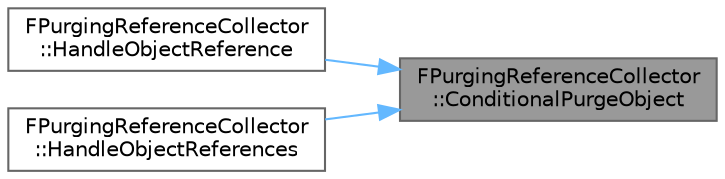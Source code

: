 digraph "FPurgingReferenceCollector::ConditionalPurgeObject"
{
 // INTERACTIVE_SVG=YES
 // LATEX_PDF_SIZE
  bgcolor="transparent";
  edge [fontname=Helvetica,fontsize=10,labelfontname=Helvetica,labelfontsize=10];
  node [fontname=Helvetica,fontsize=10,shape=box,height=0.2,width=0.4];
  rankdir="RL";
  Node1 [id="Node000001",label="FPurgingReferenceCollector\l::ConditionalPurgeObject",height=0.2,width=0.4,color="gray40", fillcolor="grey60", style="filled", fontcolor="black",tooltip=" "];
  Node1 -> Node2 [id="edge1_Node000001_Node000002",dir="back",color="steelblue1",style="solid",tooltip=" "];
  Node2 [id="Node000002",label="FPurgingReferenceCollector\l::HandleObjectReference",height=0.2,width=0.4,color="grey40", fillcolor="white", style="filled",URL="$d3/d92/classFPurgingReferenceCollector.html#aba4fe91eb23fc982b70f57a376ddd7f7",tooltip="Handle object reference."];
  Node1 -> Node3 [id="edge2_Node000001_Node000003",dir="back",color="steelblue1",style="solid",tooltip=" "];
  Node3 [id="Node000003",label="FPurgingReferenceCollector\l::HandleObjectReferences",height=0.2,width=0.4,color="grey40", fillcolor="white", style="filled",URL="$d3/d92/classFPurgingReferenceCollector.html#a1044992b9ec9d16d885484c880cb9b84",tooltip="Handle multiple object references."];
}
